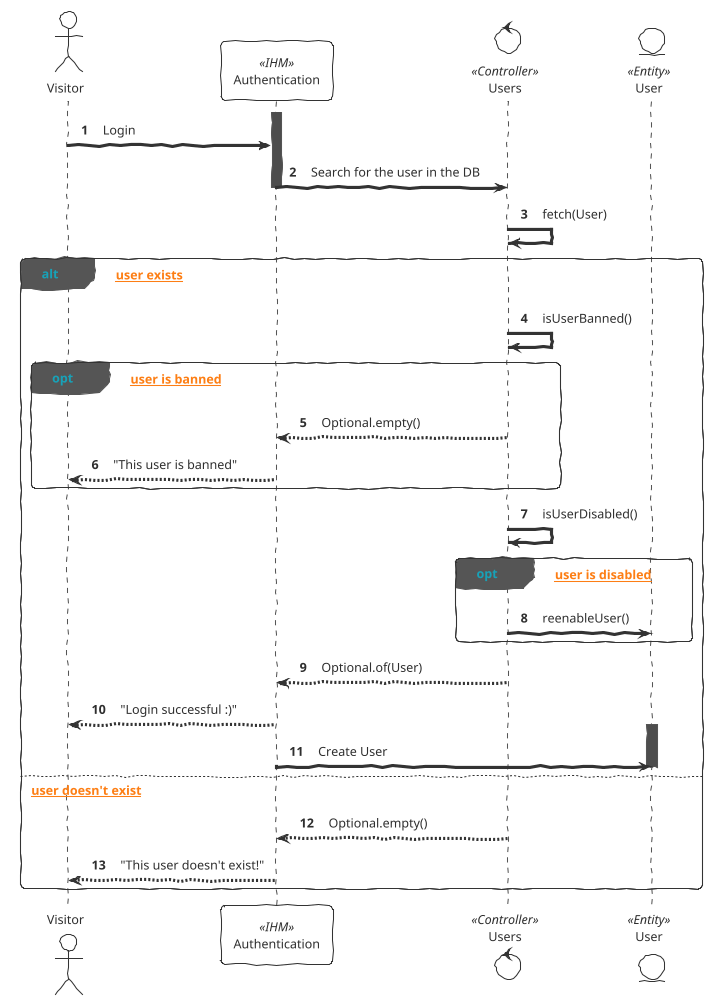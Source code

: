@startuml
!theme sketchy-outline

actor Visitor as V
participant Authentication as IHM << IHM >>
control Users as Ctrl << Controller >>
entity User << Entity >>

autonumber

activate IHM
V -> IHM: Login
IHM -> Ctrl: Search for the user in the DB
deactivate IHM
Ctrl -> Ctrl: fetch(User)

alt [If user exists]

   Ctrl -> Ctrl: isUserBanned()

   opt [If user is banned]
      Ctrl --> IHM: Optional.empty()
      IHM --> V: "This user is banned"
   end

   Ctrl -> Ctrl: isUserDisabled()

   opt [If user is disabled]
      Ctrl -> User: reenableUser()
   end

   Ctrl --> IHM: Optional.of(User)
   IHM --> V: "Login successful :)"
   activate User
   IHM -> User: Create User
   deactivate User
   
else [If user doesn't exist]

   Ctrl --> IHM: Optional.empty()
   IHM --> V: "This user doesn't exist!"

end

@enduml
